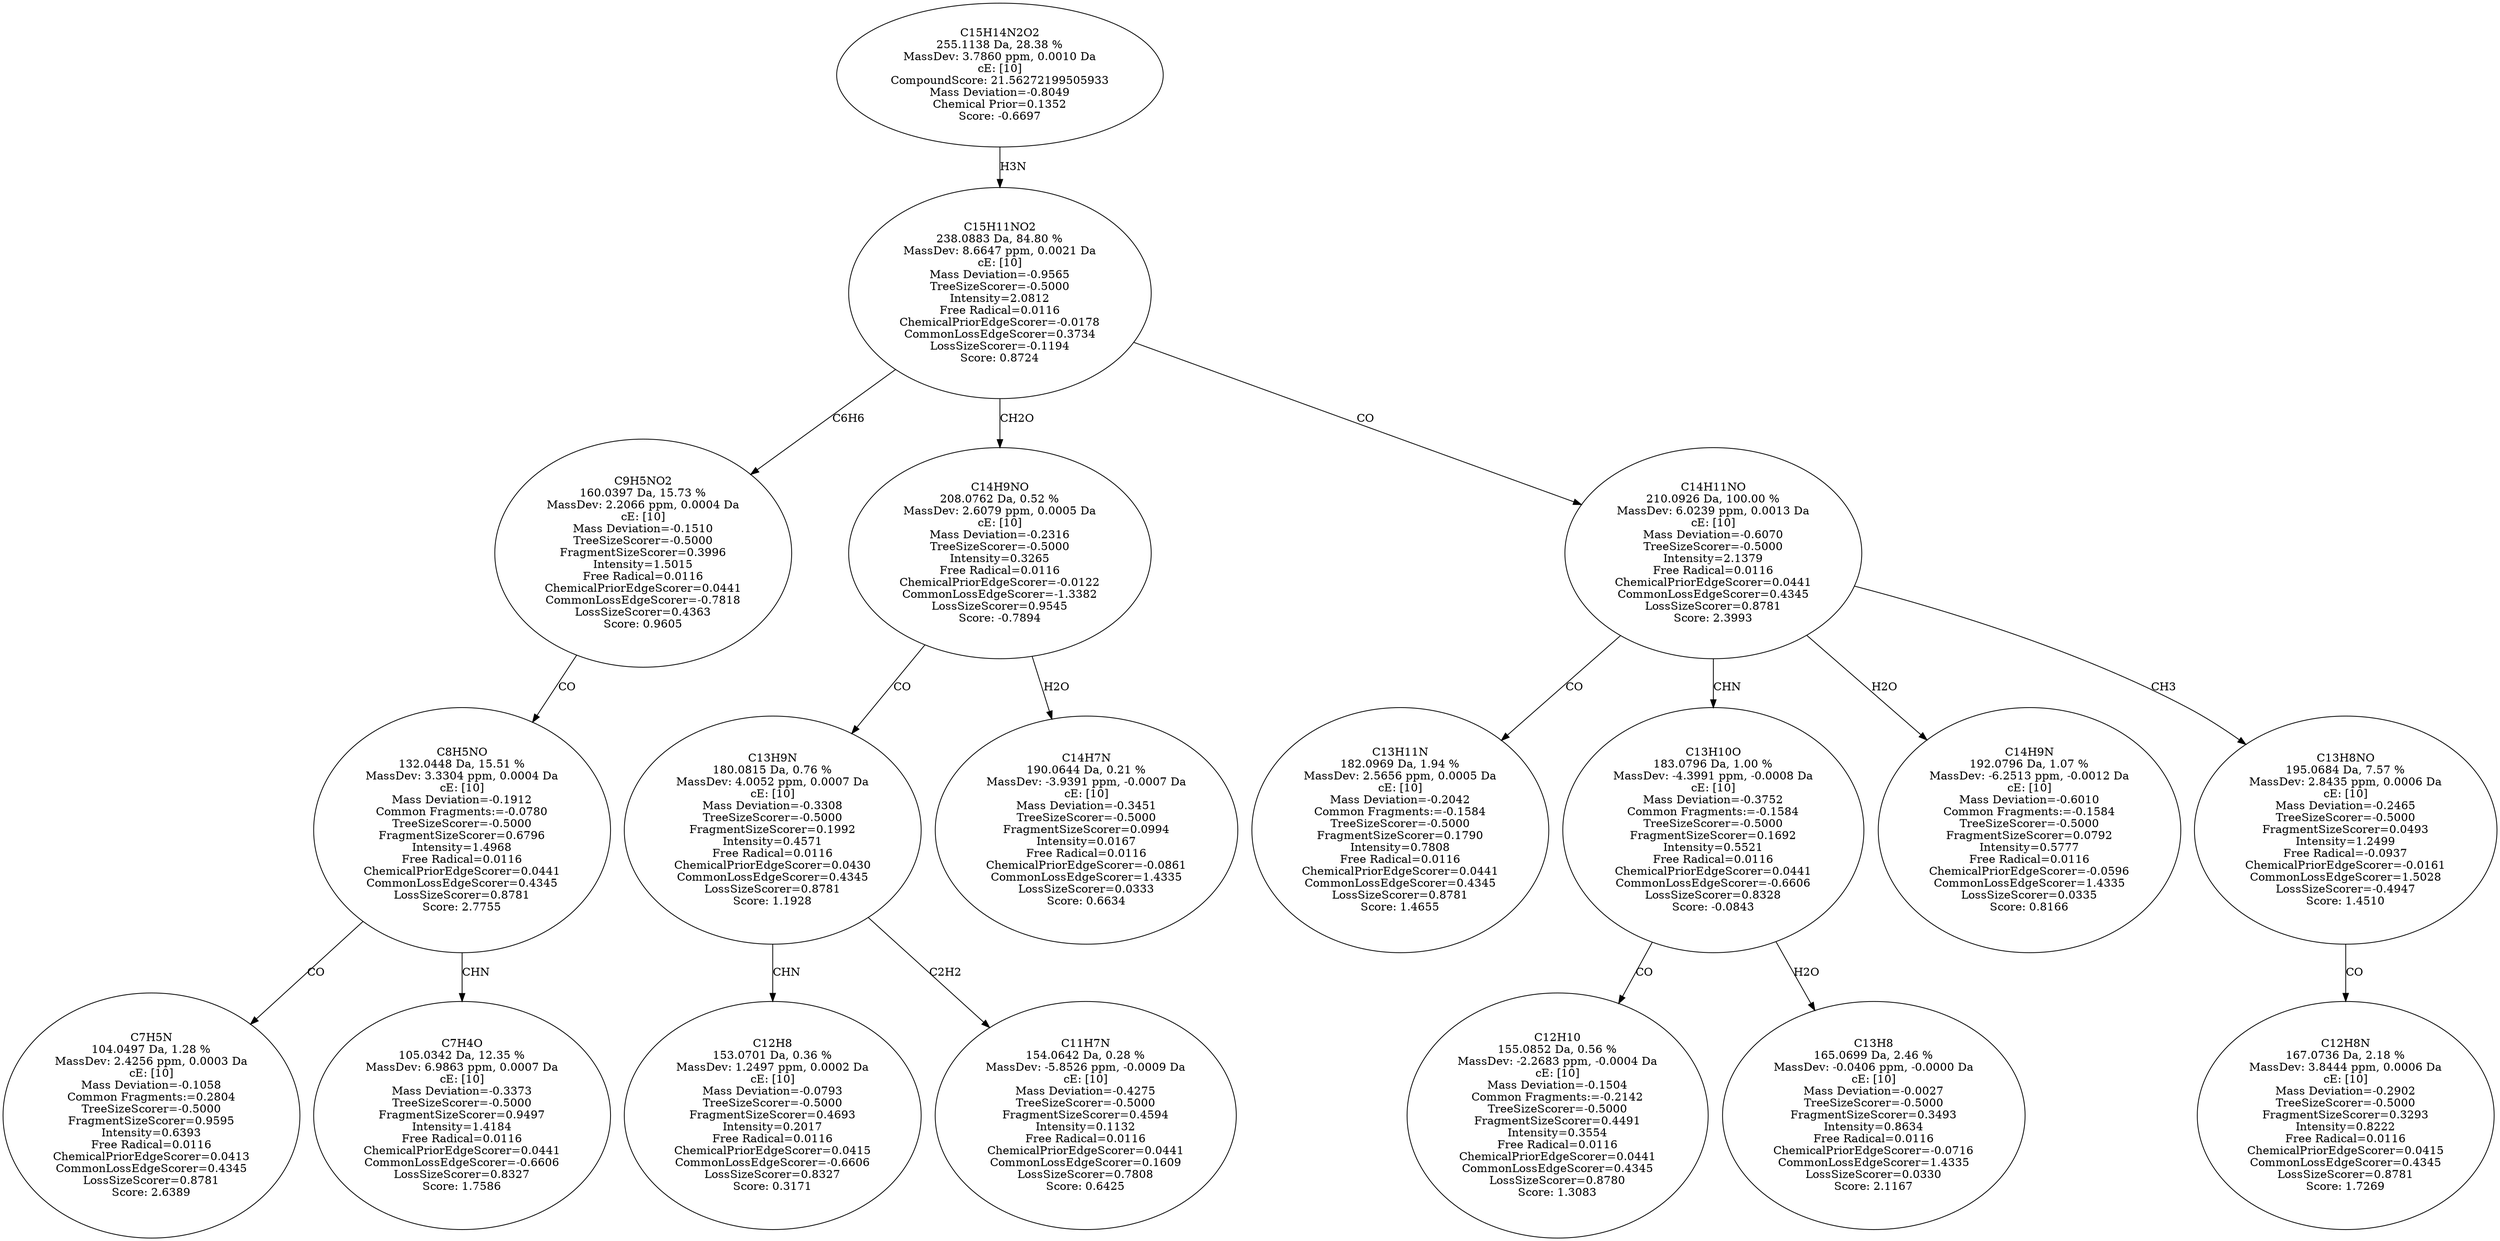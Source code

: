 strict digraph {
v1 [label="C7H5N\n104.0497 Da, 1.28 %\nMassDev: 2.4256 ppm, 0.0003 Da\ncE: [10]\nMass Deviation=-0.1058\nCommon Fragments:=0.2804\nTreeSizeScorer=-0.5000\nFragmentSizeScorer=0.9595\nIntensity=0.6393\nFree Radical=0.0116\nChemicalPriorEdgeScorer=0.0413\nCommonLossEdgeScorer=0.4345\nLossSizeScorer=0.8781\nScore: 2.6389"];
v2 [label="C7H4O\n105.0342 Da, 12.35 %\nMassDev: 6.9863 ppm, 0.0007 Da\ncE: [10]\nMass Deviation=-0.3373\nTreeSizeScorer=-0.5000\nFragmentSizeScorer=0.9497\nIntensity=1.4184\nFree Radical=0.0116\nChemicalPriorEdgeScorer=0.0441\nCommonLossEdgeScorer=-0.6606\nLossSizeScorer=0.8327\nScore: 1.7586"];
v3 [label="C8H5NO\n132.0448 Da, 15.51 %\nMassDev: 3.3304 ppm, 0.0004 Da\ncE: [10]\nMass Deviation=-0.1912\nCommon Fragments:=-0.0780\nTreeSizeScorer=-0.5000\nFragmentSizeScorer=0.6796\nIntensity=1.4968\nFree Radical=0.0116\nChemicalPriorEdgeScorer=0.0441\nCommonLossEdgeScorer=0.4345\nLossSizeScorer=0.8781\nScore: 2.7755"];
v4 [label="C9H5NO2\n160.0397 Da, 15.73 %\nMassDev: 2.2066 ppm, 0.0004 Da\ncE: [10]\nMass Deviation=-0.1510\nTreeSizeScorer=-0.5000\nFragmentSizeScorer=0.3996\nIntensity=1.5015\nFree Radical=0.0116\nChemicalPriorEdgeScorer=0.0441\nCommonLossEdgeScorer=-0.7818\nLossSizeScorer=0.4363\nScore: 0.9605"];
v5 [label="C12H8\n153.0701 Da, 0.36 %\nMassDev: 1.2497 ppm, 0.0002 Da\ncE: [10]\nMass Deviation=-0.0793\nTreeSizeScorer=-0.5000\nFragmentSizeScorer=0.4693\nIntensity=0.2017\nFree Radical=0.0116\nChemicalPriorEdgeScorer=0.0415\nCommonLossEdgeScorer=-0.6606\nLossSizeScorer=0.8327\nScore: 0.3171"];
v6 [label="C11H7N\n154.0642 Da, 0.28 %\nMassDev: -5.8526 ppm, -0.0009 Da\ncE: [10]\nMass Deviation=-0.4275\nTreeSizeScorer=-0.5000\nFragmentSizeScorer=0.4594\nIntensity=0.1132\nFree Radical=0.0116\nChemicalPriorEdgeScorer=0.0441\nCommonLossEdgeScorer=0.1609\nLossSizeScorer=0.7808\nScore: 0.6425"];
v7 [label="C13H9N\n180.0815 Da, 0.76 %\nMassDev: 4.0052 ppm, 0.0007 Da\ncE: [10]\nMass Deviation=-0.3308\nTreeSizeScorer=-0.5000\nFragmentSizeScorer=0.1992\nIntensity=0.4571\nFree Radical=0.0116\nChemicalPriorEdgeScorer=0.0430\nCommonLossEdgeScorer=0.4345\nLossSizeScorer=0.8781\nScore: 1.1928"];
v8 [label="C14H7N\n190.0644 Da, 0.21 %\nMassDev: -3.9391 ppm, -0.0007 Da\ncE: [10]\nMass Deviation=-0.3451\nTreeSizeScorer=-0.5000\nFragmentSizeScorer=0.0994\nIntensity=0.0167\nFree Radical=0.0116\nChemicalPriorEdgeScorer=-0.0861\nCommonLossEdgeScorer=1.4335\nLossSizeScorer=0.0333\nScore: 0.6634"];
v9 [label="C14H9NO\n208.0762 Da, 0.52 %\nMassDev: 2.6079 ppm, 0.0005 Da\ncE: [10]\nMass Deviation=-0.2316\nTreeSizeScorer=-0.5000\nIntensity=0.3265\nFree Radical=0.0116\nChemicalPriorEdgeScorer=-0.0122\nCommonLossEdgeScorer=-1.3382\nLossSizeScorer=0.9545\nScore: -0.7894"];
v10 [label="C13H11N\n182.0969 Da, 1.94 %\nMassDev: 2.5656 ppm, 0.0005 Da\ncE: [10]\nMass Deviation=-0.2042\nCommon Fragments:=-0.1584\nTreeSizeScorer=-0.5000\nFragmentSizeScorer=0.1790\nIntensity=0.7808\nFree Radical=0.0116\nChemicalPriorEdgeScorer=0.0441\nCommonLossEdgeScorer=0.4345\nLossSizeScorer=0.8781\nScore: 1.4655"];
v11 [label="C12H10\n155.0852 Da, 0.56 %\nMassDev: -2.2683 ppm, -0.0004 Da\ncE: [10]\nMass Deviation=-0.1504\nCommon Fragments:=-0.2142\nTreeSizeScorer=-0.5000\nFragmentSizeScorer=0.4491\nIntensity=0.3554\nFree Radical=0.0116\nChemicalPriorEdgeScorer=0.0441\nCommonLossEdgeScorer=0.4345\nLossSizeScorer=0.8780\nScore: 1.3083"];
v12 [label="C13H8\n165.0699 Da, 2.46 %\nMassDev: -0.0406 ppm, -0.0000 Da\ncE: [10]\nMass Deviation=-0.0027\nTreeSizeScorer=-0.5000\nFragmentSizeScorer=0.3493\nIntensity=0.8634\nFree Radical=0.0116\nChemicalPriorEdgeScorer=-0.0716\nCommonLossEdgeScorer=1.4335\nLossSizeScorer=0.0330\nScore: 2.1167"];
v13 [label="C13H10O\n183.0796 Da, 1.00 %\nMassDev: -4.3991 ppm, -0.0008 Da\ncE: [10]\nMass Deviation=-0.3752\nCommon Fragments:=-0.1584\nTreeSizeScorer=-0.5000\nFragmentSizeScorer=0.1692\nIntensity=0.5521\nFree Radical=0.0116\nChemicalPriorEdgeScorer=0.0441\nCommonLossEdgeScorer=-0.6606\nLossSizeScorer=0.8328\nScore: -0.0843"];
v14 [label="C14H9N\n192.0796 Da, 1.07 %\nMassDev: -6.2513 ppm, -0.0012 Da\ncE: [10]\nMass Deviation=-0.6010\nCommon Fragments:=-0.1584\nTreeSizeScorer=-0.5000\nFragmentSizeScorer=0.0792\nIntensity=0.5777\nFree Radical=0.0116\nChemicalPriorEdgeScorer=-0.0596\nCommonLossEdgeScorer=1.4335\nLossSizeScorer=0.0335\nScore: 0.8166"];
v15 [label="C12H8N\n167.0736 Da, 2.18 %\nMassDev: 3.8444 ppm, 0.0006 Da\ncE: [10]\nMass Deviation=-0.2902\nTreeSizeScorer=-0.5000\nFragmentSizeScorer=0.3293\nIntensity=0.8222\nFree Radical=0.0116\nChemicalPriorEdgeScorer=0.0415\nCommonLossEdgeScorer=0.4345\nLossSizeScorer=0.8781\nScore: 1.7269"];
v16 [label="C13H8NO\n195.0684 Da, 7.57 %\nMassDev: 2.8435 ppm, 0.0006 Da\ncE: [10]\nMass Deviation=-0.2465\nTreeSizeScorer=-0.5000\nFragmentSizeScorer=0.0493\nIntensity=1.2499\nFree Radical=-0.0937\nChemicalPriorEdgeScorer=-0.0161\nCommonLossEdgeScorer=1.5028\nLossSizeScorer=-0.4947\nScore: 1.4510"];
v17 [label="C14H11NO\n210.0926 Da, 100.00 %\nMassDev: 6.0239 ppm, 0.0013 Da\ncE: [10]\nMass Deviation=-0.6070\nTreeSizeScorer=-0.5000\nIntensity=2.1379\nFree Radical=0.0116\nChemicalPriorEdgeScorer=0.0441\nCommonLossEdgeScorer=0.4345\nLossSizeScorer=0.8781\nScore: 2.3993"];
v18 [label="C15H11NO2\n238.0883 Da, 84.80 %\nMassDev: 8.6647 ppm, 0.0021 Da\ncE: [10]\nMass Deviation=-0.9565\nTreeSizeScorer=-0.5000\nIntensity=2.0812\nFree Radical=0.0116\nChemicalPriorEdgeScorer=-0.0178\nCommonLossEdgeScorer=0.3734\nLossSizeScorer=-0.1194\nScore: 0.8724"];
v19 [label="C15H14N2O2\n255.1138 Da, 28.38 %\nMassDev: 3.7860 ppm, 0.0010 Da\ncE: [10]\nCompoundScore: 21.56272199505933\nMass Deviation=-0.8049\nChemical Prior=0.1352\nScore: -0.6697"];
v3 -> v1 [label="CO"];
v3 -> v2 [label="CHN"];
v4 -> v3 [label="CO"];
v18 -> v4 [label="C6H6"];
v7 -> v5 [label="CHN"];
v7 -> v6 [label="C2H2"];
v9 -> v7 [label="CO"];
v9 -> v8 [label="H2O"];
v18 -> v9 [label="CH2O"];
v17 -> v10 [label="CO"];
v13 -> v11 [label="CO"];
v13 -> v12 [label="H2O"];
v17 -> v13 [label="CHN"];
v17 -> v14 [label="H2O"];
v16 -> v15 [label="CO"];
v17 -> v16 [label="CH3"];
v18 -> v17 [label="CO"];
v19 -> v18 [label="H3N"];
}